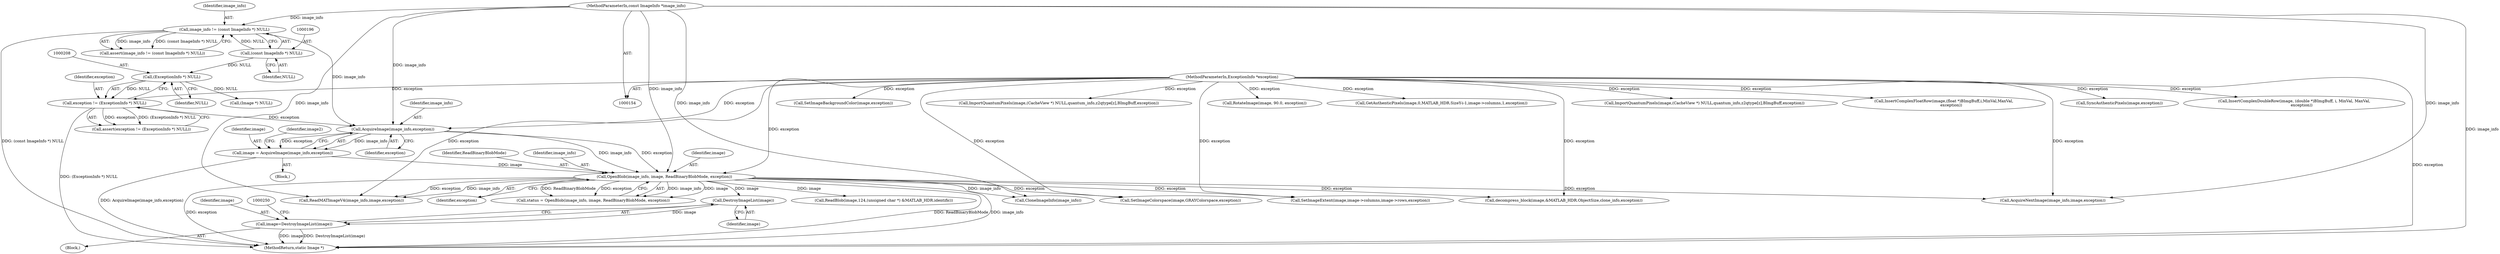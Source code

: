 digraph "0_ImageMagick_f7206618d27c2e69d977abf40e3035a33e5f6be0@pointer" {
"1000246" [label="(Call,DestroyImageList(image))"];
"1000234" [label="(Call,OpenBlob(image_info, image, ReadBinaryBlobMode, exception))"];
"1000224" [label="(Call,AcquireImage(image_info,exception))"];
"1000193" [label="(Call,image_info != (const ImageInfo *) NULL)"];
"1000155" [label="(MethodParameterIn,const ImageInfo *image_info)"];
"1000195" [label="(Call,(const ImageInfo *) NULL)"];
"1000205" [label="(Call,exception != (ExceptionInfo *) NULL)"];
"1000156" [label="(MethodParameterIn,ExceptionInfo *exception)"];
"1000207" [label="(Call,(ExceptionInfo *) NULL)"];
"1000222" [label="(Call,image = AcquireImage(image_info,exception))"];
"1000244" [label="(Call,image=DestroyImageList(image))"];
"1002314" [label="(MethodReturn,static Image *)"];
"1000238" [label="(Identifier,exception)"];
"1000531" [label="(Call,CloneImageInfo(image_info))"];
"1001350" [label="(Call,SetImageColorspace(image,GRAYColorspace,exception))"];
"1000157" [label="(Block,)"];
"1000195" [label="(Call,(const ImageInfo *) NULL)"];
"1000207" [label="(Call,(ExceptionInfo *) NULL)"];
"1001716" [label="(Call,ImportQuantumPixels(image,(CacheView *) NULL,quantum_info,z2qtype[z],BImgBuff,exception))"];
"1000197" [label="(Identifier,NULL)"];
"1000222" [label="(Call,image = AcquireImage(image_info,exception))"];
"1000228" [label="(Identifier,image2)"];
"1000224" [label="(Call,AcquireImage(image_info,exception))"];
"1000156" [label="(MethodParameterIn,ExceptionInfo *exception)"];
"1000209" [label="(Identifier,NULL)"];
"1000204" [label="(Call,assert(exception != (ExceptionInfo *) NULL))"];
"1000192" [label="(Call,assert(image_info != (const ImageInfo *) NULL))"];
"1000206" [label="(Identifier,exception)"];
"1000226" [label="(Identifier,exception)"];
"1001904" [label="(Call,InsertComplexFloatRow(image,(float *)BImgBuff,i,MinVal,MaxVal,\n            exception))"];
"1000247" [label="(Identifier,image)"];
"1000194" [label="(Identifier,image_info)"];
"1001380" [label="(Call,SetImageExtent(image,image->columns,image->rows,exception))"];
"1001757" [label="(Call,SyncAuthenticPixels(image,exception))"];
"1000289" [label="(Call,ReadMATImageV4(image_info,image,exception))"];
"1000234" [label="(Call,OpenBlob(image_info, image, ReadBinaryBlobMode, exception))"];
"1000559" [label="(Call,decompress_block(image,&MATLAB_HDR.ObjectSize,clone_info,exception))"];
"1000246" [label="(Call,DestroyImageList(image))"];
"1000237" [label="(Identifier,ReadBinaryBlobMode)"];
"1000155" [label="(MethodParameterIn,const ImageInfo *image_info)"];
"1001865" [label="(Call,InsertComplexDoubleRow(image, (double *)BImgBuff, i, MinVal, MaxVal,\n            exception))"];
"1000245" [label="(Identifier,image)"];
"1000244" [label="(Call,image=DestroyImageList(image))"];
"1001423" [label="(Call,SetImageBackgroundColor(image,exception))"];
"1000225" [label="(Identifier,image_info)"];
"1000232" [label="(Call,status = OpenBlob(image_info, image, ReadBinaryBlobMode, exception))"];
"1002043" [label="(Call,AcquireNextImage(image_info,image,exception))"];
"1000223" [label="(Identifier,image)"];
"1001680" [label="(Call,ImportQuantumPixels(image,(CacheView *) NULL,quantum_info,z2qtype[z],BImgBuff,exception))"];
"1001952" [label="(Call,RotateImage(image, 90.0, exception))"];
"1000243" [label="(Block,)"];
"1000264" [label="(Call,ReadBlob(image,124,(unsigned char *) &MATLAB_HDR.identific))"];
"1000235" [label="(Identifier,image_info)"];
"1000236" [label="(Identifier,image)"];
"1000193" [label="(Call,image_info != (const ImageInfo *) NULL)"];
"1000229" [label="(Call,(Image *) NULL)"];
"1001588" [label="(Call,GetAuthenticPixels(image,0,MATLAB_HDR.SizeY-i-1,image->columns,1,exception))"];
"1000205" [label="(Call,exception != (ExceptionInfo *) NULL)"];
"1000246" -> "1000244"  [label="AST: "];
"1000246" -> "1000247"  [label="CFG: "];
"1000247" -> "1000246"  [label="AST: "];
"1000244" -> "1000246"  [label="CFG: "];
"1000246" -> "1000244"  [label="DDG: image"];
"1000234" -> "1000246"  [label="DDG: image"];
"1000234" -> "1000232"  [label="AST: "];
"1000234" -> "1000238"  [label="CFG: "];
"1000235" -> "1000234"  [label="AST: "];
"1000236" -> "1000234"  [label="AST: "];
"1000237" -> "1000234"  [label="AST: "];
"1000238" -> "1000234"  [label="AST: "];
"1000232" -> "1000234"  [label="CFG: "];
"1000234" -> "1002314"  [label="DDG: ReadBinaryBlobMode"];
"1000234" -> "1002314"  [label="DDG: image_info"];
"1000234" -> "1002314"  [label="DDG: exception"];
"1000234" -> "1000232"  [label="DDG: image_info"];
"1000234" -> "1000232"  [label="DDG: image"];
"1000234" -> "1000232"  [label="DDG: ReadBinaryBlobMode"];
"1000234" -> "1000232"  [label="DDG: exception"];
"1000224" -> "1000234"  [label="DDG: image_info"];
"1000224" -> "1000234"  [label="DDG: exception"];
"1000155" -> "1000234"  [label="DDG: image_info"];
"1000222" -> "1000234"  [label="DDG: image"];
"1000156" -> "1000234"  [label="DDG: exception"];
"1000234" -> "1000264"  [label="DDG: image"];
"1000234" -> "1000289"  [label="DDG: image_info"];
"1000234" -> "1000289"  [label="DDG: exception"];
"1000234" -> "1000531"  [label="DDG: image_info"];
"1000234" -> "1000559"  [label="DDG: exception"];
"1000234" -> "1001350"  [label="DDG: exception"];
"1000234" -> "1001380"  [label="DDG: exception"];
"1000234" -> "1002043"  [label="DDG: exception"];
"1000224" -> "1000222"  [label="AST: "];
"1000224" -> "1000226"  [label="CFG: "];
"1000225" -> "1000224"  [label="AST: "];
"1000226" -> "1000224"  [label="AST: "];
"1000222" -> "1000224"  [label="CFG: "];
"1000224" -> "1000222"  [label="DDG: image_info"];
"1000224" -> "1000222"  [label="DDG: exception"];
"1000193" -> "1000224"  [label="DDG: image_info"];
"1000155" -> "1000224"  [label="DDG: image_info"];
"1000205" -> "1000224"  [label="DDG: exception"];
"1000156" -> "1000224"  [label="DDG: exception"];
"1000193" -> "1000192"  [label="AST: "];
"1000193" -> "1000195"  [label="CFG: "];
"1000194" -> "1000193"  [label="AST: "];
"1000195" -> "1000193"  [label="AST: "];
"1000192" -> "1000193"  [label="CFG: "];
"1000193" -> "1002314"  [label="DDG: (const ImageInfo *) NULL"];
"1000193" -> "1000192"  [label="DDG: image_info"];
"1000193" -> "1000192"  [label="DDG: (const ImageInfo *) NULL"];
"1000155" -> "1000193"  [label="DDG: image_info"];
"1000195" -> "1000193"  [label="DDG: NULL"];
"1000155" -> "1000154"  [label="AST: "];
"1000155" -> "1002314"  [label="DDG: image_info"];
"1000155" -> "1000289"  [label="DDG: image_info"];
"1000155" -> "1000531"  [label="DDG: image_info"];
"1000155" -> "1002043"  [label="DDG: image_info"];
"1000195" -> "1000197"  [label="CFG: "];
"1000196" -> "1000195"  [label="AST: "];
"1000197" -> "1000195"  [label="AST: "];
"1000195" -> "1000207"  [label="DDG: NULL"];
"1000205" -> "1000204"  [label="AST: "];
"1000205" -> "1000207"  [label="CFG: "];
"1000206" -> "1000205"  [label="AST: "];
"1000207" -> "1000205"  [label="AST: "];
"1000204" -> "1000205"  [label="CFG: "];
"1000205" -> "1002314"  [label="DDG: (ExceptionInfo *) NULL"];
"1000205" -> "1000204"  [label="DDG: exception"];
"1000205" -> "1000204"  [label="DDG: (ExceptionInfo *) NULL"];
"1000156" -> "1000205"  [label="DDG: exception"];
"1000207" -> "1000205"  [label="DDG: NULL"];
"1000156" -> "1000154"  [label="AST: "];
"1000156" -> "1002314"  [label="DDG: exception"];
"1000156" -> "1000289"  [label="DDG: exception"];
"1000156" -> "1000559"  [label="DDG: exception"];
"1000156" -> "1001350"  [label="DDG: exception"];
"1000156" -> "1001380"  [label="DDG: exception"];
"1000156" -> "1001423"  [label="DDG: exception"];
"1000156" -> "1001588"  [label="DDG: exception"];
"1000156" -> "1001680"  [label="DDG: exception"];
"1000156" -> "1001716"  [label="DDG: exception"];
"1000156" -> "1001757"  [label="DDG: exception"];
"1000156" -> "1001865"  [label="DDG: exception"];
"1000156" -> "1001904"  [label="DDG: exception"];
"1000156" -> "1001952"  [label="DDG: exception"];
"1000156" -> "1002043"  [label="DDG: exception"];
"1000207" -> "1000209"  [label="CFG: "];
"1000208" -> "1000207"  [label="AST: "];
"1000209" -> "1000207"  [label="AST: "];
"1000207" -> "1000229"  [label="DDG: NULL"];
"1000222" -> "1000157"  [label="AST: "];
"1000223" -> "1000222"  [label="AST: "];
"1000228" -> "1000222"  [label="CFG: "];
"1000222" -> "1002314"  [label="DDG: AcquireImage(image_info,exception)"];
"1000244" -> "1000243"  [label="AST: "];
"1000245" -> "1000244"  [label="AST: "];
"1000250" -> "1000244"  [label="CFG: "];
"1000244" -> "1002314"  [label="DDG: image"];
"1000244" -> "1002314"  [label="DDG: DestroyImageList(image)"];
}
